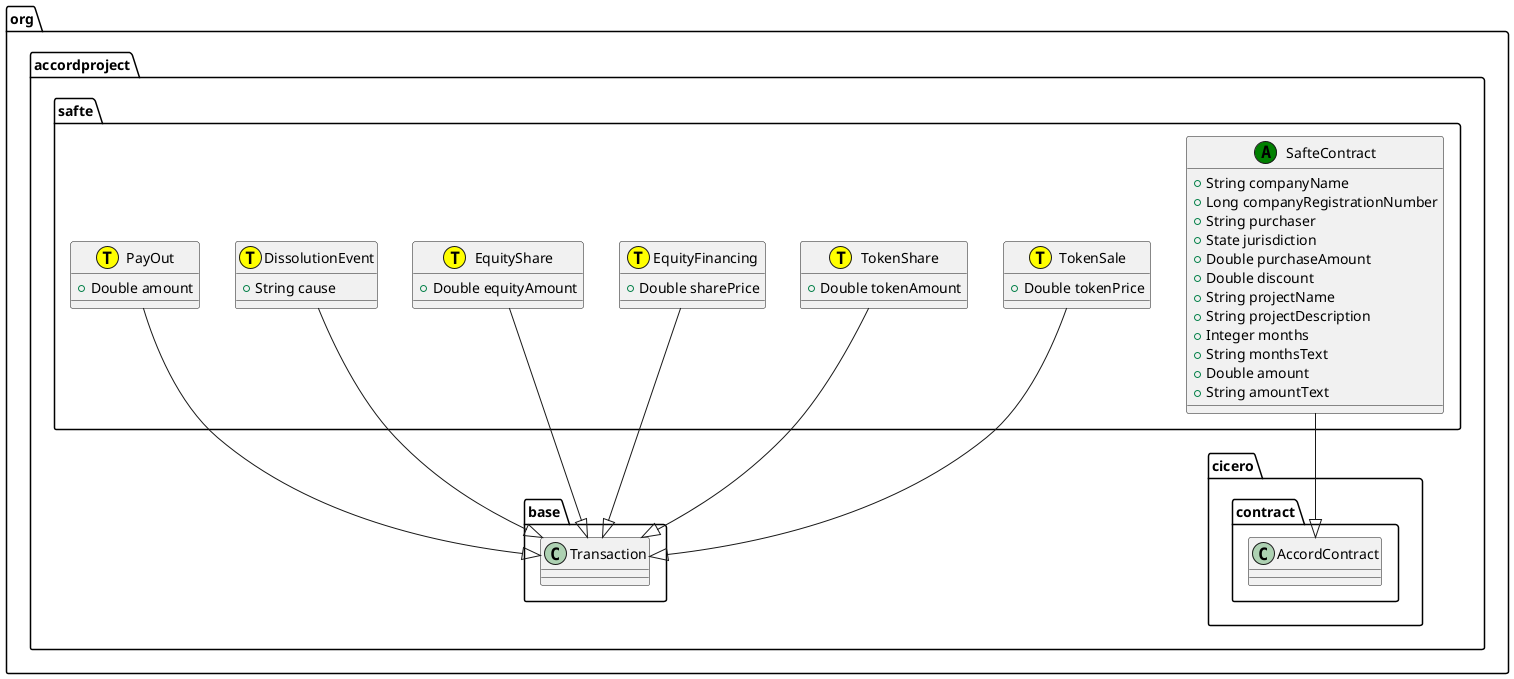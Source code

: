 @startuml
class org.accordproject.safte.TokenSale << (T,yellow) >> {
   + Double tokenPrice
}
org.accordproject.safte.TokenSale --|> org.accordproject.base.Transaction
class org.accordproject.safte.TokenShare << (T,yellow) >> {
   + Double tokenAmount
}
org.accordproject.safte.TokenShare --|> org.accordproject.base.Transaction
class org.accordproject.safte.EquityFinancing << (T,yellow) >> {
   + Double sharePrice
}
org.accordproject.safte.EquityFinancing --|> org.accordproject.base.Transaction
class org.accordproject.safte.EquityShare << (T,yellow) >> {
   + Double equityAmount
}
org.accordproject.safte.EquityShare --|> org.accordproject.base.Transaction
class org.accordproject.safte.DissolutionEvent << (T,yellow) >> {
   + String cause
}
org.accordproject.safte.DissolutionEvent --|> org.accordproject.base.Transaction
class org.accordproject.safte.PayOut << (T,yellow) >> {
   + Double amount
}
org.accordproject.safte.PayOut --|> org.accordproject.base.Transaction
class org.accordproject.safte.SafteContract << (A,green) >> {
   + String companyName
   + Long companyRegistrationNumber
   + String purchaser
   + State jurisdiction
   + Double purchaseAmount
   + Double discount
   + String projectName
   + String projectDescription
   + Integer months
   + String monthsText
   + Double amount
   + String amountText
}
org.accordproject.safte.SafteContract --|> org.accordproject.cicero.contract.AccordContract
@enduml
